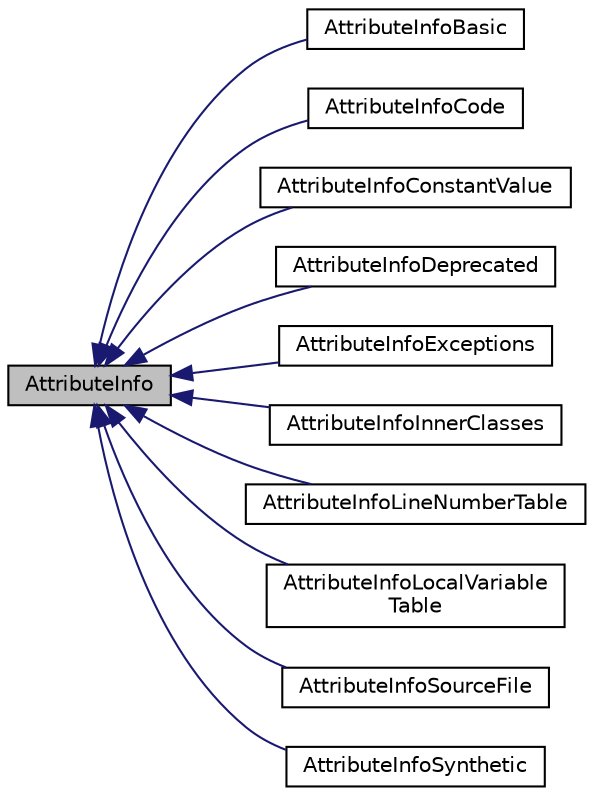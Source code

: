 digraph "AttributeInfo"
{
 // LATEX_PDF_SIZE
  edge [fontname="Helvetica",fontsize="10",labelfontname="Helvetica",labelfontsize="10"];
  node [fontname="Helvetica",fontsize="10",shape=record];
  rankdir="LR";
  Node1 [label="AttributeInfo",height=0.2,width=0.4,color="black", fillcolor="grey75", style="filled", fontcolor="black",tooltip=" "];
  Node1 -> Node2 [dir="back",color="midnightblue",fontsize="10",style="solid",fontname="Helvetica"];
  Node2 [label="AttributeInfoBasic",height=0.2,width=0.4,color="black", fillcolor="white", style="filled",URL="$struct_attribute_info_basic.html",tooltip=" "];
  Node1 -> Node3 [dir="back",color="midnightblue",fontsize="10",style="solid",fontname="Helvetica"];
  Node3 [label="AttributeInfoCode",height=0.2,width=0.4,color="black", fillcolor="white", style="filled",URL="$struct_attribute_info_code.html",tooltip=" "];
  Node1 -> Node4 [dir="back",color="midnightblue",fontsize="10",style="solid",fontname="Helvetica"];
  Node4 [label="AttributeInfoConstantValue",height=0.2,width=0.4,color="black", fillcolor="white", style="filled",URL="$struct_attribute_info_constant_value.html",tooltip=" "];
  Node1 -> Node5 [dir="back",color="midnightblue",fontsize="10",style="solid",fontname="Helvetica"];
  Node5 [label="AttributeInfoDeprecated",height=0.2,width=0.4,color="black", fillcolor="white", style="filled",URL="$struct_attribute_info_deprecated.html",tooltip=" "];
  Node1 -> Node6 [dir="back",color="midnightblue",fontsize="10",style="solid",fontname="Helvetica"];
  Node6 [label="AttributeInfoExceptions",height=0.2,width=0.4,color="black", fillcolor="white", style="filled",URL="$struct_attribute_info_exceptions.html",tooltip=" "];
  Node1 -> Node7 [dir="back",color="midnightblue",fontsize="10",style="solid",fontname="Helvetica"];
  Node7 [label="AttributeInfoInnerClasses",height=0.2,width=0.4,color="black", fillcolor="white", style="filled",URL="$struct_attribute_info_inner_classes.html",tooltip=" "];
  Node1 -> Node8 [dir="back",color="midnightblue",fontsize="10",style="solid",fontname="Helvetica"];
  Node8 [label="AttributeInfoLineNumberTable",height=0.2,width=0.4,color="black", fillcolor="white", style="filled",URL="$struct_attribute_info_line_number_table.html",tooltip=" "];
  Node1 -> Node9 [dir="back",color="midnightblue",fontsize="10",style="solid",fontname="Helvetica"];
  Node9 [label="AttributeInfoLocalVariable\lTable",height=0.2,width=0.4,color="black", fillcolor="white", style="filled",URL="$struct_attribute_info_local_variable_table.html",tooltip=" "];
  Node1 -> Node10 [dir="back",color="midnightblue",fontsize="10",style="solid",fontname="Helvetica"];
  Node10 [label="AttributeInfoSourceFile",height=0.2,width=0.4,color="black", fillcolor="white", style="filled",URL="$struct_attribute_info_source_file.html",tooltip=" "];
  Node1 -> Node11 [dir="back",color="midnightblue",fontsize="10",style="solid",fontname="Helvetica"];
  Node11 [label="AttributeInfoSynthetic",height=0.2,width=0.4,color="black", fillcolor="white", style="filled",URL="$struct_attribute_info_synthetic.html",tooltip=" "];
}
